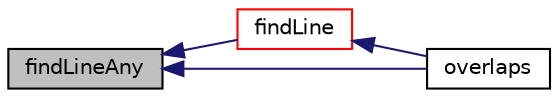 digraph "findLineAny"
{
  bgcolor="transparent";
  edge [fontname="Helvetica",fontsize="10",labelfontname="Helvetica",labelfontsize="10"];
  node [fontname="Helvetica",fontsize="10",shape=record];
  rankdir="LR";
  Node112 [label="findLineAny",height=0.2,width=0.4,color="black", fillcolor="grey75", style="filled", fontcolor="black"];
  Node112 -> Node113 [dir="back",color="midnightblue",fontsize="10",style="solid",fontname="Helvetica"];
  Node113 [label="findLine",height=0.2,width=0.4,color="red",URL="$a26349.html#a2a363a8584a3ae8109cce2aaf6436e3f",tooltip="Find first intersection on segment from start to end. "];
  Node113 -> Node115 [dir="back",color="midnightblue",fontsize="10",style="solid",fontname="Helvetica"];
  Node115 [label="overlaps",height=0.2,width=0.4,color="black",URL="$a26349.html#a08f2ea4b6bed9e040b0e13009dfcc7b3",tooltip="Does any part of the surface overlap the supplied bound box? "];
  Node112 -> Node115 [dir="back",color="midnightblue",fontsize="10",style="solid",fontname="Helvetica"];
}

